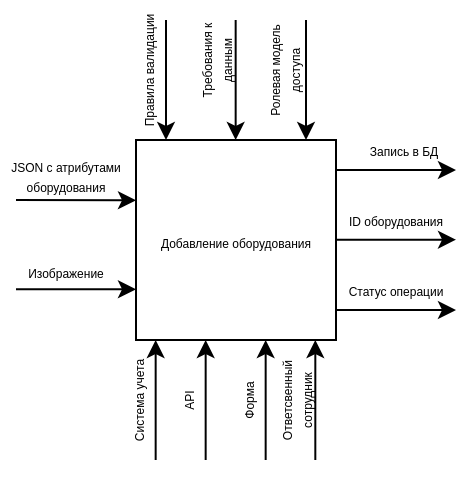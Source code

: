 <mxfile version="26.2.14">
  <diagram name="Страница — 1" id="BfmVquC3toGqljuIUat2">
    <mxGraphModel dx="498" dy="283" grid="1" gridSize="5" guides="1" tooltips="1" connect="1" arrows="1" fold="1" page="1" pageScale="1" pageWidth="827" pageHeight="1169" math="0" shadow="0">
      <root>
        <mxCell id="0" />
        <mxCell id="1" parent="0" />
        <mxCell id="CIHyPHaITM0EBIatCA3u-1" value="&lt;font style=&quot;font-size: 6px;&quot;&gt;Добавление оборудования&lt;/font&gt;" style="rounded=0;whiteSpace=wrap;html=1;" vertex="1" parent="1">
          <mxGeometry x="310" y="145" width="100" height="100" as="geometry" />
        </mxCell>
        <mxCell id="CIHyPHaITM0EBIatCA3u-2" value="" style="endArrow=classic;html=1;rounded=0;" edge="1" parent="1">
          <mxGeometry width="50" height="50" relative="1" as="geometry">
            <mxPoint x="410" y="160" as="sourcePoint" />
            <mxPoint x="470" y="160" as="targetPoint" />
          </mxGeometry>
        </mxCell>
        <mxCell id="CIHyPHaITM0EBIatCA3u-4" value="" style="endArrow=classic;html=1;rounded=0;" edge="1" parent="1">
          <mxGeometry width="50" height="50" relative="1" as="geometry">
            <mxPoint x="410" y="194.83" as="sourcePoint" />
            <mxPoint x="470" y="194.83" as="targetPoint" />
          </mxGeometry>
        </mxCell>
        <mxCell id="CIHyPHaITM0EBIatCA3u-5" value="" style="endArrow=classic;html=1;rounded=0;" edge="1" parent="1">
          <mxGeometry width="50" height="50" relative="1" as="geometry">
            <mxPoint x="250" y="175" as="sourcePoint" />
            <mxPoint x="310" y="175.17" as="targetPoint" />
          </mxGeometry>
        </mxCell>
        <mxCell id="CIHyPHaITM0EBIatCA3u-7" value="" style="endArrow=classic;html=1;rounded=0;" edge="1" parent="1">
          <mxGeometry width="50" height="50" relative="1" as="geometry">
            <mxPoint x="250" y="219.66" as="sourcePoint" />
            <mxPoint x="310" y="219.66" as="targetPoint" />
          </mxGeometry>
        </mxCell>
        <mxCell id="CIHyPHaITM0EBIatCA3u-11" value="" style="endArrow=classic;html=1;rounded=0;" edge="1" parent="1">
          <mxGeometry width="50" height="50" relative="1" as="geometry">
            <mxPoint x="395" y="85" as="sourcePoint" />
            <mxPoint x="395" y="145" as="targetPoint" />
          </mxGeometry>
        </mxCell>
        <mxCell id="CIHyPHaITM0EBIatCA3u-13" value="" style="endArrow=classic;html=1;rounded=0;" edge="1" parent="1">
          <mxGeometry width="50" height="50" relative="1" as="geometry">
            <mxPoint x="319.83" y="305" as="sourcePoint" />
            <mxPoint x="319.83" y="245" as="targetPoint" />
          </mxGeometry>
        </mxCell>
        <mxCell id="CIHyPHaITM0EBIatCA3u-15" value="" style="endArrow=classic;html=1;rounded=0;" edge="1" parent="1">
          <mxGeometry width="50" height="50" relative="1" as="geometry">
            <mxPoint x="399.66" y="305" as="sourcePoint" />
            <mxPoint x="399.66" y="245" as="targetPoint" />
          </mxGeometry>
        </mxCell>
        <mxCell id="CIHyPHaITM0EBIatCA3u-16" value="" style="endArrow=classic;html=1;rounded=0;" edge="1" parent="1">
          <mxGeometry width="50" height="50" relative="1" as="geometry">
            <mxPoint x="325" y="85" as="sourcePoint" />
            <mxPoint x="325" y="145" as="targetPoint" />
          </mxGeometry>
        </mxCell>
        <mxCell id="CIHyPHaITM0EBIatCA3u-17" value="" style="endArrow=classic;html=1;rounded=0;" edge="1" parent="1">
          <mxGeometry width="50" height="50" relative="1" as="geometry">
            <mxPoint x="359.83" y="85" as="sourcePoint" />
            <mxPoint x="359.83" y="145" as="targetPoint" />
          </mxGeometry>
        </mxCell>
        <mxCell id="CIHyPHaITM0EBIatCA3u-19" value="&lt;font style=&quot;font-size: 6px;&quot;&gt;Изображение&lt;/font&gt;" style="text;html=1;align=center;verticalAlign=middle;whiteSpace=wrap;rounded=0;" vertex="1" parent="1">
          <mxGeometry x="245" y="205" width="60" height="10" as="geometry" />
        </mxCell>
        <mxCell id="CIHyPHaITM0EBIatCA3u-20" value="&lt;h6&gt;&lt;font style=&quot;font-size: 6px; font-weight: normal;&quot;&gt;JSON с атрибутами оборудования&lt;/font&gt;&lt;/h6&gt;" style="text;html=1;align=center;verticalAlign=middle;whiteSpace=wrap;rounded=0;" vertex="1" parent="1">
          <mxGeometry x="245" y="155" width="60" height="15" as="geometry" />
        </mxCell>
        <mxCell id="CIHyPHaITM0EBIatCA3u-21" value="&lt;font style=&quot;font-size: 6px;&quot;&gt;Система учета&lt;/font&gt;" style="text;html=1;align=center;verticalAlign=middle;whiteSpace=wrap;rounded=0;rotation=-90;" vertex="1" parent="1">
          <mxGeometry x="280" y="270" width="60" height="10" as="geometry" />
        </mxCell>
        <mxCell id="CIHyPHaITM0EBIatCA3u-25" value="&lt;h6&gt;&lt;font style=&quot;font-size: 6px; font-weight: normal;&quot;&gt;Ответсвенный сотрудник&lt;/font&gt;&lt;/h6&gt;" style="text;html=1;align=center;verticalAlign=middle;whiteSpace=wrap;rounded=0;rotation=-90;" vertex="1" parent="1">
          <mxGeometry x="360" y="270" width="60" height="10" as="geometry" />
        </mxCell>
        <mxCell id="CIHyPHaITM0EBIatCA3u-27" value="&lt;span style=&quot;font-size: 6px;&quot;&gt;Правила валидации&lt;/span&gt;" style="text;html=1;align=center;verticalAlign=middle;whiteSpace=wrap;rounded=0;rotation=-90;" vertex="1" parent="1">
          <mxGeometry x="285" y="105" width="60" height="10" as="geometry" />
        </mxCell>
        <mxCell id="CIHyPHaITM0EBIatCA3u-28" value="&lt;h6&gt;&lt;font style=&quot;font-size: 6px; font-weight: normal;&quot;&gt;Требования к данным&lt;/font&gt;&lt;/h6&gt;" style="text;html=1;align=center;verticalAlign=middle;whiteSpace=wrap;rounded=0;rotation=-90;" vertex="1" parent="1">
          <mxGeometry x="320" y="100" width="60" height="10" as="geometry" />
        </mxCell>
        <mxCell id="CIHyPHaITM0EBIatCA3u-29" value="&lt;h6&gt;&lt;span style=&quot;font-size: 6px; font-weight: normal;&quot;&gt;Ролевая модель доступа&lt;/span&gt;&lt;/h6&gt;" style="text;html=1;align=center;verticalAlign=middle;whiteSpace=wrap;rounded=0;rotation=-90;" vertex="1" parent="1">
          <mxGeometry x="354" y="105" width="60" height="10" as="geometry" />
        </mxCell>
        <mxCell id="CIHyPHaITM0EBIatCA3u-30" value="&lt;h6&gt;&lt;font style=&quot;font-size: 6px; font-weight: normal;&quot;&gt;Запись в БД&lt;/font&gt;&lt;/h6&gt;" style="text;html=1;align=center;verticalAlign=middle;whiteSpace=wrap;rounded=0;" vertex="1" parent="1">
          <mxGeometry x="414" y="145" width="60" height="10" as="geometry" />
        </mxCell>
        <mxCell id="CIHyPHaITM0EBIatCA3u-31" value="&lt;h6&gt;&lt;span style=&quot;font-size: 6px; font-weight: 400;&quot;&gt;ID оборудования&lt;/span&gt;&lt;/h6&gt;" style="text;html=1;align=center;verticalAlign=middle;whiteSpace=wrap;rounded=0;" vertex="1" parent="1">
          <mxGeometry x="410" y="180" width="60" height="10" as="geometry" />
        </mxCell>
        <mxCell id="CIHyPHaITM0EBIatCA3u-32" value="" style="endArrow=classic;html=1;rounded=0;" edge="1" parent="1">
          <mxGeometry width="50" height="50" relative="1" as="geometry">
            <mxPoint x="410" y="230" as="sourcePoint" />
            <mxPoint x="470" y="230" as="targetPoint" />
          </mxGeometry>
        </mxCell>
        <mxCell id="CIHyPHaITM0EBIatCA3u-33" value="&lt;h6&gt;&lt;span style=&quot;font-size: 6px; font-weight: 400;&quot;&gt;Статус операции&lt;/span&gt;&lt;/h6&gt;" style="text;html=1;align=center;verticalAlign=middle;whiteSpace=wrap;rounded=0;" vertex="1" parent="1">
          <mxGeometry x="410" y="215" width="60" height="10" as="geometry" />
        </mxCell>
        <mxCell id="CIHyPHaITM0EBIatCA3u-35" value="" style="endArrow=classic;html=1;rounded=0;" edge="1" parent="1">
          <mxGeometry width="50" height="50" relative="1" as="geometry">
            <mxPoint x="344.83" y="305" as="sourcePoint" />
            <mxPoint x="344.83" y="245" as="targetPoint" />
          </mxGeometry>
        </mxCell>
        <mxCell id="CIHyPHaITM0EBIatCA3u-36" value="&lt;font style=&quot;font-size: 6px;&quot;&gt;API&lt;/font&gt;" style="text;html=1;align=center;verticalAlign=middle;whiteSpace=wrap;rounded=0;rotation=-90;" vertex="1" parent="1">
          <mxGeometry x="305" y="270" width="60" height="10" as="geometry" />
        </mxCell>
        <mxCell id="CIHyPHaITM0EBIatCA3u-37" value="" style="endArrow=classic;html=1;rounded=0;" edge="1" parent="1">
          <mxGeometry width="50" height="50" relative="1" as="geometry">
            <mxPoint x="374.83" y="305" as="sourcePoint" />
            <mxPoint x="374.83" y="245" as="targetPoint" />
          </mxGeometry>
        </mxCell>
        <mxCell id="CIHyPHaITM0EBIatCA3u-38" value="&lt;font style=&quot;font-size: 6px;&quot;&gt;Форма&lt;/font&gt;" style="text;html=1;align=center;verticalAlign=middle;whiteSpace=wrap;rounded=0;rotation=-90;" vertex="1" parent="1">
          <mxGeometry x="335" y="270" width="60" height="10" as="geometry" />
        </mxCell>
      </root>
    </mxGraphModel>
  </diagram>
</mxfile>
